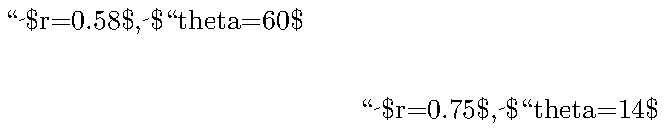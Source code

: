 \documentclass[border=5mm]{standalone}
\usepackage{luamplib}
\usepackage{dwmpcode}
\begin{document}
\mplibtextextlabel{enable}
\begin{mplibcode}
vardef make_tree(expr level, bar) = 
  draw bar;
  if level > 0:
    for t=-theta, theta:
      make_tree(level - 1, bar shifted - point 0 of bar 
        scaled r rotated t shifted point 1 of bar
      );
    endfor
  fi
enddef;
beginfig(1);
picture T[];
numeric r, theta;
r = 0.58; theta = 60; T1 = image(
    make_tree(3, origin -- 100 up); 
    label.urt("\ $r=" & decimal r & "$, $\theta=" & decimal theta & "$", origin) withcolor \mpcolor{textred};
);
r := 0.75; theta := 14; T2 = image(
    make_tree(10, origin -- 100 up);
    label.urt("\ $r=" & decimal r & "$, $\theta=" & decimal theta & "$", origin) withcolor \mpcolor{textred};
);
draw T1 shifted 32 up; 
draw T2 shifted 128 right;
endfig;
\end{mplibcode}
\end{document}

